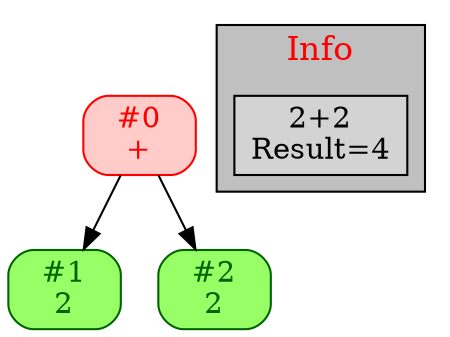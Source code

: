 digraph DotGraph
{
    Node0 [shape="box", color="red", fontcolor="red", fillcolor="#FFCCC9", style="rounded, filled", weight="1", label="#0\n+"];
    Node0 -> Node1 [color="black", style="solid", weight="1", label=""];
    Node0 -> Node2 [color="black", style="solid", weight="1", label=""];
    Node1 [shape="box", color="darkgreen", fontcolor="darkgreen", fillcolor="#98FF66", style="rounded, filled", weight="1", label="#1\n2"];
    Node2 [shape="box", color="darkgreen", fontcolor="darkgreen", fillcolor="#98FF66", style="rounded, filled", weight="1", label="#2\n2"];
    subgraph clusterTitle
    {
        shape="rect";
        style="filled";
        
        color="black";
        fillcolor="gray";
        
        fontsize=16;
        fontcolor="red"
        
        label="Info";
        
        InstanceNode [shape="rect", style="filled", color=black, fillcolor=lightgray, label="2+2\nResult=4"];
    }
}
